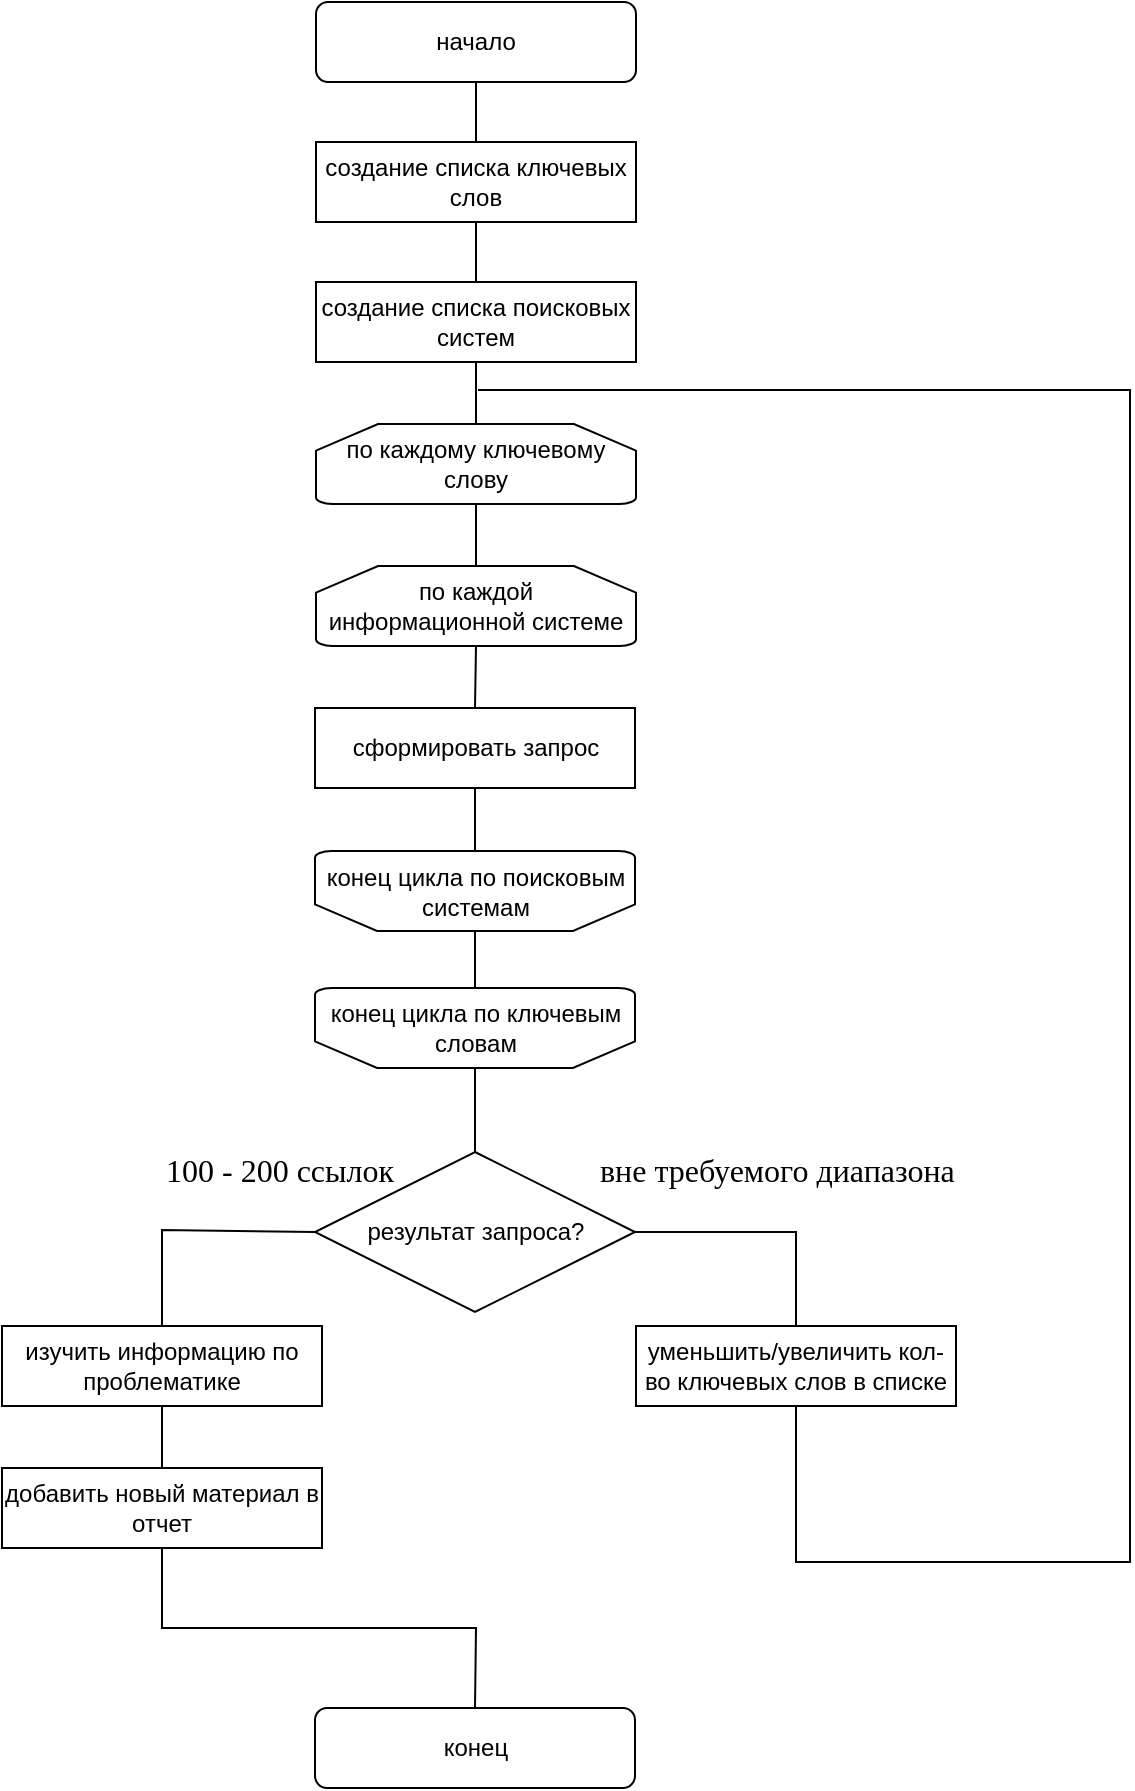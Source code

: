 <mxfile version="12.2.7" type="device" pages="1"><diagram id="tUB0znt_AnyafI4J6QEW" name="Page-1"><mxGraphModel dx="1826" dy="766" grid="1" gridSize="10" guides="1" tooltips="1" connect="1" arrows="1" fold="1" page="1" pageScale="1" pageWidth="827" pageHeight="1169" math="0" shadow="0"><root><mxCell id="0"/><mxCell id="1" parent="0"/><mxCell id="CslF_UQhi8IAOs0GbMK3-30" style="edgeStyle=none;rounded=0;orthogonalLoop=1;jettySize=auto;html=1;exitX=0.5;exitY=1;exitDx=0;exitDy=0;entryX=0.5;entryY=0;entryDx=0;entryDy=0;startArrow=none;startFill=0;endArrow=none;endFill=0;" edge="1" parent="1" source="CslF_UQhi8IAOs0GbMK3-2" target="CslF_UQhi8IAOs0GbMK3-5"><mxGeometry relative="1" as="geometry"/></mxCell><mxCell id="CslF_UQhi8IAOs0GbMK3-2" value="начало" style="rounded=1;whiteSpace=wrap;html=1;strokeWidth=1;gradientColor=none;gradientDirection=north;glass=0;shadow=0;comic=0;flipV=0;flipH=1;" vertex="1" parent="1"><mxGeometry x="333" y="40" width="160" height="40" as="geometry"/></mxCell><mxCell id="CslF_UQhi8IAOs0GbMK3-31" style="edgeStyle=none;rounded=0;orthogonalLoop=1;jettySize=auto;html=1;exitX=0.5;exitY=1;exitDx=0;exitDy=0;entryX=0.5;entryY=0;entryDx=0;entryDy=0;startArrow=none;startFill=0;endArrow=none;endFill=0;" edge="1" parent="1" source="CslF_UQhi8IAOs0GbMK3-5" target="CslF_UQhi8IAOs0GbMK3-6"><mxGeometry relative="1" as="geometry"/></mxCell><mxCell id="CslF_UQhi8IAOs0GbMK3-5" value="создание списка ключевых слов" style="rounded=0;whiteSpace=wrap;html=1;shadow=0;glass=0;comic=0;strokeWidth=1;gradientColor=none;" vertex="1" parent="1"><mxGeometry x="333" y="110" width="160" height="40" as="geometry"/></mxCell><mxCell id="CslF_UQhi8IAOs0GbMK3-32" style="edgeStyle=none;rounded=0;orthogonalLoop=1;jettySize=auto;html=1;exitX=0.5;exitY=1;exitDx=0;exitDy=0;entryX=0.5;entryY=0;entryDx=0;entryDy=0;entryPerimeter=0;startArrow=none;startFill=0;endArrow=none;endFill=0;" edge="1" parent="1" source="CslF_UQhi8IAOs0GbMK3-6" target="CslF_UQhi8IAOs0GbMK3-8"><mxGeometry relative="1" as="geometry"/></mxCell><mxCell id="CslF_UQhi8IAOs0GbMK3-6" value="создание списка поисковых систем" style="rounded=0;whiteSpace=wrap;html=1;shadow=0;glass=0;comic=0;strokeWidth=1;gradientColor=none;" vertex="1" parent="1"><mxGeometry x="333" y="180" width="160" height="40" as="geometry"/></mxCell><mxCell id="CslF_UQhi8IAOs0GbMK3-19" style="rounded=0;orthogonalLoop=1;jettySize=auto;html=1;exitX=0.5;exitY=1;exitDx=0;exitDy=0;exitPerimeter=0;entryX=0.5;entryY=0;entryDx=0;entryDy=0;entryPerimeter=0;startArrow=none;startFill=0;endArrow=none;endFill=0;" edge="1" parent="1" source="CslF_UQhi8IAOs0GbMK3-8" target="CslF_UQhi8IAOs0GbMK3-9"><mxGeometry relative="1" as="geometry"/></mxCell><mxCell id="CslF_UQhi8IAOs0GbMK3-8" value="по каждому ключевому слову" style="strokeWidth=1;html=1;shape=mxgraph.flowchart.loop_limit;whiteSpace=wrap;rounded=1;shadow=0;glass=0;comic=0;gradientColor=none;direction=east;" vertex="1" parent="1"><mxGeometry x="333" y="251" width="160" height="40" as="geometry"/></mxCell><mxCell id="CslF_UQhi8IAOs0GbMK3-43" style="edgeStyle=none;rounded=0;orthogonalLoop=1;jettySize=auto;html=1;exitX=0.5;exitY=1;exitDx=0;exitDy=0;exitPerimeter=0;entryX=0.5;entryY=0;entryDx=0;entryDy=0;startArrow=none;startFill=0;endArrow=none;endFill=0;fontFamily=Times New Roman;" edge="1" parent="1" source="CslF_UQhi8IAOs0GbMK3-9" target="CslF_UQhi8IAOs0GbMK3-39"><mxGeometry relative="1" as="geometry"/></mxCell><mxCell id="CslF_UQhi8IAOs0GbMK3-9" value="по каждой информационной системе" style="strokeWidth=1;html=1;shape=mxgraph.flowchart.loop_limit;whiteSpace=wrap;rounded=1;shadow=0;glass=0;comic=0;gradientColor=none;direction=east;" vertex="1" parent="1"><mxGeometry x="333" y="322" width="160" height="40" as="geometry"/></mxCell><mxCell id="CslF_UQhi8IAOs0GbMK3-22" style="edgeStyle=none;rounded=0;orthogonalLoop=1;jettySize=auto;html=1;exitX=0;exitY=0.5;exitDx=0;exitDy=0;entryX=0.5;entryY=0;entryDx=0;entryDy=0;startArrow=none;startFill=0;endArrow=none;endFill=0;fontFamily=Times New Roman;" edge="1" parent="1" source="CslF_UQhi8IAOs0GbMK3-10" target="CslF_UQhi8IAOs0GbMK3-12"><mxGeometry relative="1" as="geometry"><Array as="points"><mxPoint x="256" y="654"/></Array></mxGeometry></mxCell><mxCell id="CslF_UQhi8IAOs0GbMK3-42" style="edgeStyle=none;rounded=0;orthogonalLoop=1;jettySize=auto;html=1;exitX=1;exitY=0.5;exitDx=0;exitDy=0;entryX=0.5;entryY=0;entryDx=0;entryDy=0;startArrow=none;startFill=0;endArrow=none;endFill=0;fontFamily=Times New Roman;" edge="1" parent="1" source="CslF_UQhi8IAOs0GbMK3-10" target="CslF_UQhi8IAOs0GbMK3-17"><mxGeometry relative="1" as="geometry"><Array as="points"><mxPoint x="573" y="655"/></Array></mxGeometry></mxCell><mxCell id="CslF_UQhi8IAOs0GbMK3-10" value="результат запроса?" style="rhombus;whiteSpace=wrap;html=1;rounded=0;shadow=0;glass=0;comic=0;strokeWidth=1;gradientColor=none;" vertex="1" parent="1"><mxGeometry x="332.5" y="615" width="160" height="80" as="geometry"/></mxCell><mxCell id="CslF_UQhi8IAOs0GbMK3-11" value="изучить информацию по проблематике" style="rounded=0;whiteSpace=wrap;html=1;shadow=0;glass=0;comic=0;strokeWidth=1;gradientColor=none;" vertex="1" parent="1"><mxGeometry x="176" y="702" width="160" height="40" as="geometry"/></mxCell><mxCell id="CslF_UQhi8IAOs0GbMK3-41" style="edgeStyle=none;rounded=0;orthogonalLoop=1;jettySize=auto;html=1;exitX=0.5;exitY=1;exitDx=0;exitDy=0;entryX=0.5;entryY=0;entryDx=0;entryDy=0;startArrow=none;startFill=0;endArrow=none;endFill=0;fontFamily=Times New Roman;" edge="1" parent="1" source="CslF_UQhi8IAOs0GbMK3-12" target="CslF_UQhi8IAOs0GbMK3-18"><mxGeometry relative="1" as="geometry"><Array as="points"><mxPoint x="256" y="853"/><mxPoint x="413" y="853"/></Array></mxGeometry></mxCell><mxCell id="CslF_UQhi8IAOs0GbMK3-12" value="добавить новый материал в отчет" style="rounded=0;whiteSpace=wrap;html=1;shadow=0;glass=0;comic=0;strokeWidth=1;gradientColor=none;" vertex="1" parent="1"><mxGeometry x="176" y="773" width="160" height="40" as="geometry"/></mxCell><mxCell id="CslF_UQhi8IAOs0GbMK3-45" style="edgeStyle=none;rounded=0;orthogonalLoop=1;jettySize=auto;html=1;exitX=0.5;exitY=0;exitDx=0;exitDy=0;exitPerimeter=0;entryX=0.5;entryY=1;entryDx=0;entryDy=0;entryPerimeter=0;startArrow=none;startFill=0;endArrow=none;endFill=0;fontFamily=Times New Roman;" edge="1" parent="1" source="CslF_UQhi8IAOs0GbMK3-13" target="CslF_UQhi8IAOs0GbMK3-14"><mxGeometry relative="1" as="geometry"/></mxCell><mxCell id="CslF_UQhi8IAOs0GbMK3-13" value="конец цикла по поисковым системам" style="strokeWidth=1;html=1;shape=mxgraph.flowchart.loop_limit;whiteSpace=wrap;rounded=1;shadow=0;glass=0;comic=0;gradientColor=none;direction=west;rotation=0;" vertex="1" parent="1"><mxGeometry x="332.5" y="464.5" width="160" height="40" as="geometry"/></mxCell><mxCell id="CslF_UQhi8IAOs0GbMK3-46" style="edgeStyle=none;rounded=0;orthogonalLoop=1;jettySize=auto;html=1;exitX=0.5;exitY=0;exitDx=0;exitDy=0;exitPerimeter=0;entryX=0.5;entryY=0;entryDx=0;entryDy=0;startArrow=none;startFill=0;endArrow=none;endFill=0;fontFamily=Times New Roman;" edge="1" parent="1" source="CslF_UQhi8IAOs0GbMK3-14" target="CslF_UQhi8IAOs0GbMK3-10"><mxGeometry relative="1" as="geometry"/></mxCell><mxCell id="CslF_UQhi8IAOs0GbMK3-14" value="конец цикла по ключевым словам" style="strokeWidth=1;html=1;shape=mxgraph.flowchart.loop_limit;whiteSpace=wrap;rounded=1;shadow=0;glass=0;comic=0;gradientColor=none;direction=west;rotation=0;" vertex="1" parent="1"><mxGeometry x="332.5" y="533" width="160" height="40" as="geometry"/></mxCell><mxCell id="CslF_UQhi8IAOs0GbMK3-47" style="edgeStyle=none;rounded=0;orthogonalLoop=1;jettySize=auto;html=1;startArrow=none;startFill=0;endArrow=none;endFill=0;fontFamily=Times New Roman;exitX=0.5;exitY=1;exitDx=0;exitDy=0;" edge="1" parent="1" source="CslF_UQhi8IAOs0GbMK3-17"><mxGeometry relative="1" as="geometry"><mxPoint x="414" y="234" as="targetPoint"/><mxPoint x="580" y="770" as="sourcePoint"/><Array as="points"><mxPoint x="573" y="820"/><mxPoint x="740" y="820"/><mxPoint x="740" y="770"/><mxPoint x="740" y="660"/><mxPoint x="740" y="490"/><mxPoint x="740" y="234"/></Array></mxGeometry></mxCell><mxCell id="CslF_UQhi8IAOs0GbMK3-17" value="уменьшить/увеличить кол-во ключевых слов в списке" style="rounded=0;whiteSpace=wrap;html=1;shadow=0;glass=0;comic=0;strokeWidth=1;gradientColor=none;" vertex="1" parent="1"><mxGeometry x="493" y="702" width="160" height="40" as="geometry"/></mxCell><mxCell id="CslF_UQhi8IAOs0GbMK3-18" value="конец" style="rounded=1;whiteSpace=wrap;html=1;strokeWidth=1;gradientColor=none;gradientDirection=north;glass=0;shadow=0;comic=0;flipV=0;flipH=1;" vertex="1" parent="1"><mxGeometry x="332.5" y="893" width="160" height="40" as="geometry"/></mxCell><mxCell id="CslF_UQhi8IAOs0GbMK3-35" value="&lt;font style=&quot;font-size: 16px&quot;&gt;100 - 200 ссылок&lt;/font&gt;" style="text;html=1;strokeColor=none;fillColor=none;align=left;verticalAlign=middle;whiteSpace=wrap;rounded=0;shadow=0;glass=0;comic=0;fontFamily=Times New Roman;" vertex="1" parent="1"><mxGeometry x="256" y="604" width="120" height="40" as="geometry"/></mxCell><mxCell id="CslF_UQhi8IAOs0GbMK3-36" value="&lt;font style=&quot;font-size: 16px&quot;&gt;вне требуемого диапазона&lt;/font&gt;" style="text;html=1;strokeColor=none;fillColor=none;align=left;verticalAlign=middle;whiteSpace=wrap;rounded=0;shadow=0;glass=0;comic=0;fontFamily=Times New Roman;" vertex="1" parent="1"><mxGeometry x="473" y="604" width="187" height="40" as="geometry"/></mxCell><mxCell id="CslF_UQhi8IAOs0GbMK3-44" style="edgeStyle=none;rounded=0;orthogonalLoop=1;jettySize=auto;html=1;exitX=0.5;exitY=1;exitDx=0;exitDy=0;entryX=0.5;entryY=1;entryDx=0;entryDy=0;entryPerimeter=0;startArrow=none;startFill=0;endArrow=none;endFill=0;fontFamily=Times New Roman;" edge="1" parent="1" source="CslF_UQhi8IAOs0GbMK3-39" target="CslF_UQhi8IAOs0GbMK3-13"><mxGeometry relative="1" as="geometry"/></mxCell><mxCell id="CslF_UQhi8IAOs0GbMK3-39" value="сформировать запрос" style="rounded=0;whiteSpace=wrap;html=1;shadow=0;glass=0;comic=0;strokeWidth=1;gradientColor=none;" vertex="1" parent="1"><mxGeometry x="332.5" y="393" width="160" height="40" as="geometry"/></mxCell><mxCell id="CslF_UQhi8IAOs0GbMK3-40" style="edgeStyle=none;rounded=0;orthogonalLoop=1;jettySize=auto;html=1;exitX=1;exitY=1;exitDx=0;exitDy=0;startArrow=none;startFill=0;endArrow=none;endFill=0;fontFamily=Times New Roman;" edge="1" parent="1" source="CslF_UQhi8IAOs0GbMK3-10" target="CslF_UQhi8IAOs0GbMK3-10"><mxGeometry relative="1" as="geometry"/></mxCell></root></mxGraphModel></diagram></mxfile>